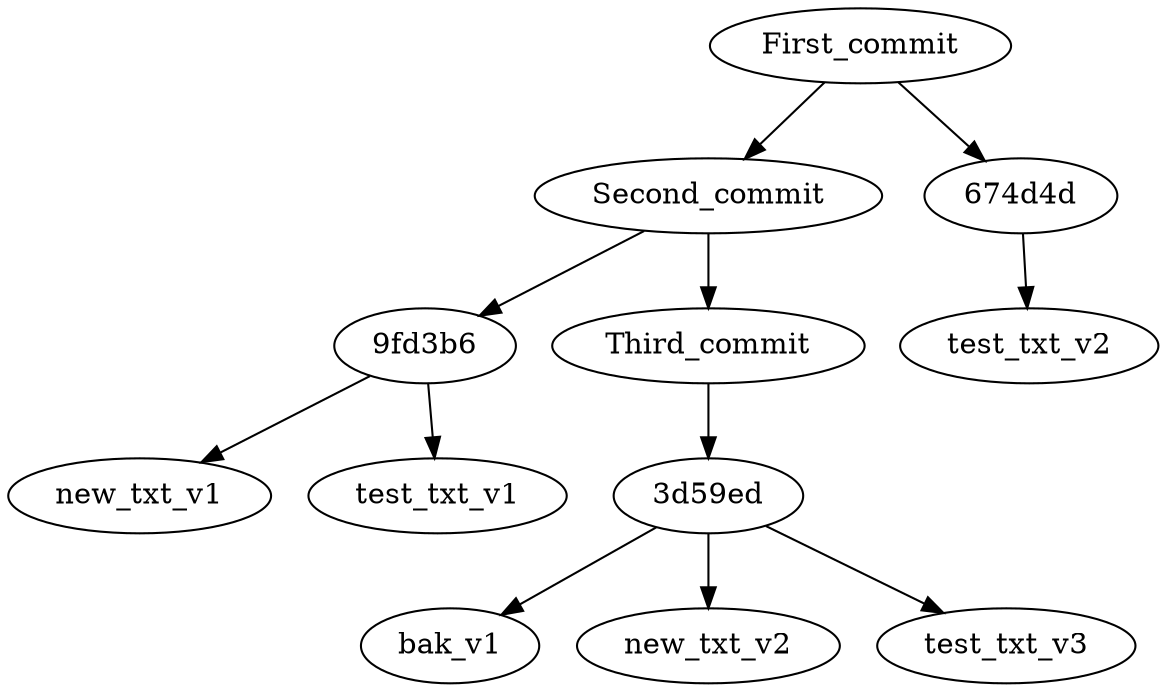 // Git_Graph
digraph {
	Second_commit [label=Second_commit]
	"9fd3b6" [label="9fd3b6"]
	Second_commit -> "9fd3b6"
	new_txt_v1 [label=new_txt_v1]
	"9fd3b6" -> new_txt_v1
	test_txt_v1 [label=test_txt_v1]
	"9fd3b6" -> test_txt_v1
	First_commit [label=First_commit]
	First_commit -> Second_commit
	First_commit [label=First_commit]
	"674d4d" [label="674d4d"]
	First_commit -> "674d4d"
	test_txt_v2 [label=test_txt_v2]
	"674d4d" -> test_txt_v2
	Third_commit [label=Third_commit]
	"3d59ed" [label="3d59ed"]
	Third_commit -> "3d59ed"
	bak_v1 [label=bak_v1]
	"3d59ed" -> bak_v1
	new_txt_v2 [label=new_txt_v2]
	"3d59ed" -> new_txt_v2
	test_txt_v3 [label=test_txt_v3]
	"3d59ed" -> test_txt_v3
	Second_commit [label=Second_commit]
	Second_commit -> Third_commit
}
